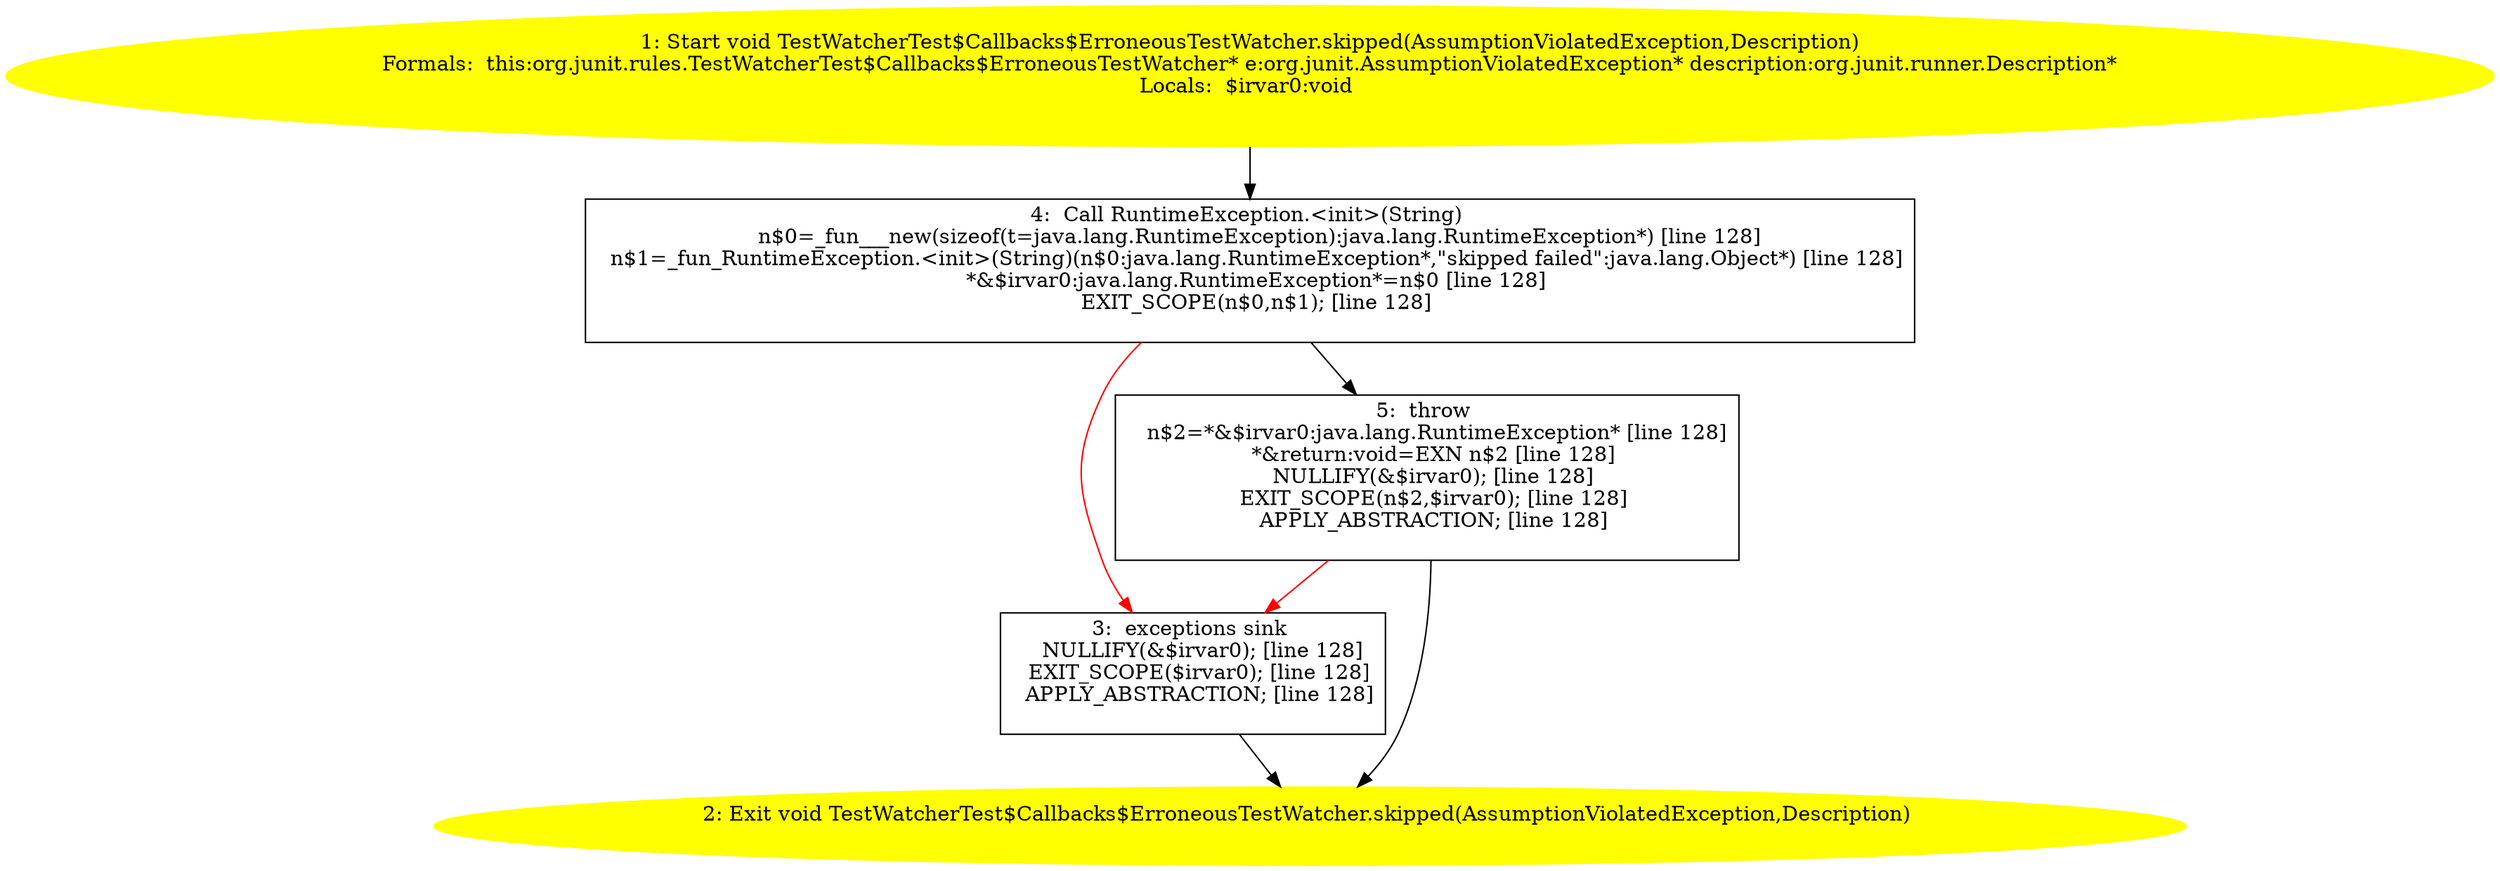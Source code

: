 /* @generated */
digraph cfg {
"org.junit.rules.TestWatcherTest$Callbacks$ErroneousTestWatcher.skipped(org.junit.AssumptionViolatedE.0ee53446ea6a41fca1062eee80011542_1" [label="1: Start void TestWatcherTest$Callbacks$ErroneousTestWatcher.skipped(AssumptionViolatedException,Description)\nFormals:  this:org.junit.rules.TestWatcherTest$Callbacks$ErroneousTestWatcher* e:org.junit.AssumptionViolatedException* description:org.junit.runner.Description*\nLocals:  $irvar0:void \n  " color=yellow style=filled]
	

	 "org.junit.rules.TestWatcherTest$Callbacks$ErroneousTestWatcher.skipped(org.junit.AssumptionViolatedE.0ee53446ea6a41fca1062eee80011542_1" -> "org.junit.rules.TestWatcherTest$Callbacks$ErroneousTestWatcher.skipped(org.junit.AssumptionViolatedE.0ee53446ea6a41fca1062eee80011542_4" ;
"org.junit.rules.TestWatcherTest$Callbacks$ErroneousTestWatcher.skipped(org.junit.AssumptionViolatedE.0ee53446ea6a41fca1062eee80011542_2" [label="2: Exit void TestWatcherTest$Callbacks$ErroneousTestWatcher.skipped(AssumptionViolatedException,Description) \n  " color=yellow style=filled]
	

"org.junit.rules.TestWatcherTest$Callbacks$ErroneousTestWatcher.skipped(org.junit.AssumptionViolatedE.0ee53446ea6a41fca1062eee80011542_3" [label="3:  exceptions sink \n   NULLIFY(&$irvar0); [line 128]\n  EXIT_SCOPE($irvar0); [line 128]\n  APPLY_ABSTRACTION; [line 128]\n " shape="box"]
	

	 "org.junit.rules.TestWatcherTest$Callbacks$ErroneousTestWatcher.skipped(org.junit.AssumptionViolatedE.0ee53446ea6a41fca1062eee80011542_3" -> "org.junit.rules.TestWatcherTest$Callbacks$ErroneousTestWatcher.skipped(org.junit.AssumptionViolatedE.0ee53446ea6a41fca1062eee80011542_2" ;
"org.junit.rules.TestWatcherTest$Callbacks$ErroneousTestWatcher.skipped(org.junit.AssumptionViolatedE.0ee53446ea6a41fca1062eee80011542_4" [label="4:  Call RuntimeException.<init>(String) \n   n$0=_fun___new(sizeof(t=java.lang.RuntimeException):java.lang.RuntimeException*) [line 128]\n  n$1=_fun_RuntimeException.<init>(String)(n$0:java.lang.RuntimeException*,\"skipped failed\":java.lang.Object*) [line 128]\n  *&$irvar0:java.lang.RuntimeException*=n$0 [line 128]\n  EXIT_SCOPE(n$0,n$1); [line 128]\n " shape="box"]
	

	 "org.junit.rules.TestWatcherTest$Callbacks$ErroneousTestWatcher.skipped(org.junit.AssumptionViolatedE.0ee53446ea6a41fca1062eee80011542_4" -> "org.junit.rules.TestWatcherTest$Callbacks$ErroneousTestWatcher.skipped(org.junit.AssumptionViolatedE.0ee53446ea6a41fca1062eee80011542_5" ;
	 "org.junit.rules.TestWatcherTest$Callbacks$ErroneousTestWatcher.skipped(org.junit.AssumptionViolatedE.0ee53446ea6a41fca1062eee80011542_4" -> "org.junit.rules.TestWatcherTest$Callbacks$ErroneousTestWatcher.skipped(org.junit.AssumptionViolatedE.0ee53446ea6a41fca1062eee80011542_3" [color="red" ];
"org.junit.rules.TestWatcherTest$Callbacks$ErroneousTestWatcher.skipped(org.junit.AssumptionViolatedE.0ee53446ea6a41fca1062eee80011542_5" [label="5:  throw \n   n$2=*&$irvar0:java.lang.RuntimeException* [line 128]\n  *&return:void=EXN n$2 [line 128]\n  NULLIFY(&$irvar0); [line 128]\n  EXIT_SCOPE(n$2,$irvar0); [line 128]\n  APPLY_ABSTRACTION; [line 128]\n " shape="box"]
	

	 "org.junit.rules.TestWatcherTest$Callbacks$ErroneousTestWatcher.skipped(org.junit.AssumptionViolatedE.0ee53446ea6a41fca1062eee80011542_5" -> "org.junit.rules.TestWatcherTest$Callbacks$ErroneousTestWatcher.skipped(org.junit.AssumptionViolatedE.0ee53446ea6a41fca1062eee80011542_2" ;
	 "org.junit.rules.TestWatcherTest$Callbacks$ErroneousTestWatcher.skipped(org.junit.AssumptionViolatedE.0ee53446ea6a41fca1062eee80011542_5" -> "org.junit.rules.TestWatcherTest$Callbacks$ErroneousTestWatcher.skipped(org.junit.AssumptionViolatedE.0ee53446ea6a41fca1062eee80011542_3" [color="red" ];
}
